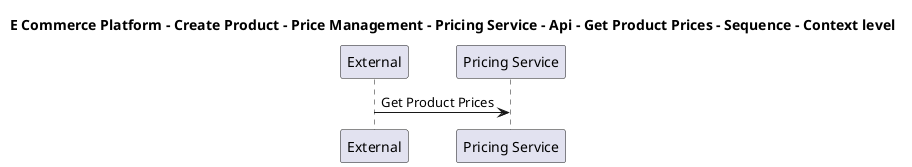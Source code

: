 @startuml

title E Commerce Platform - Create Product - Price Management - Pricing Service - Api - Get Product Prices - Sequence - Context level

participant "External" as C4InterFlow.SoftwareSystems.ExternalSystem
participant "Pricing Service" as ECommercePlatform.CreateProduct.PriceManagement.SoftwareSystems.PricingService

C4InterFlow.SoftwareSystems.ExternalSystem -> ECommercePlatform.CreateProduct.PriceManagement.SoftwareSystems.PricingService : Get Product Prices


@enduml
